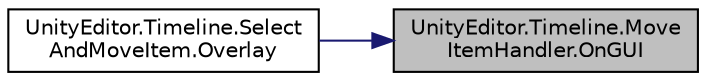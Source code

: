digraph "UnityEditor.Timeline.MoveItemHandler.OnGUI"
{
 // LATEX_PDF_SIZE
  edge [fontname="Helvetica",fontsize="10",labelfontname="Helvetica",labelfontsize="10"];
  node [fontname="Helvetica",fontsize="10",shape=record];
  rankdir="RL";
  Node1 [label="UnityEditor.Timeline.Move\lItemHandler.OnGUI",height=0.2,width=0.4,color="black", fillcolor="grey75", style="filled", fontcolor="black",tooltip=" "];
  Node1 -> Node2 [dir="back",color="midnightblue",fontsize="10",style="solid",fontname="Helvetica"];
  Node2 [label="UnityEditor.Timeline.Select\lAndMoveItem.Overlay",height=0.2,width=0.4,color="black", fillcolor="white", style="filled",URL="$class_unity_editor_1_1_timeline_1_1_select_and_move_item.html#ad5d4f7cc6db5e644894ab1bc095b2dfc",tooltip=" "];
}
